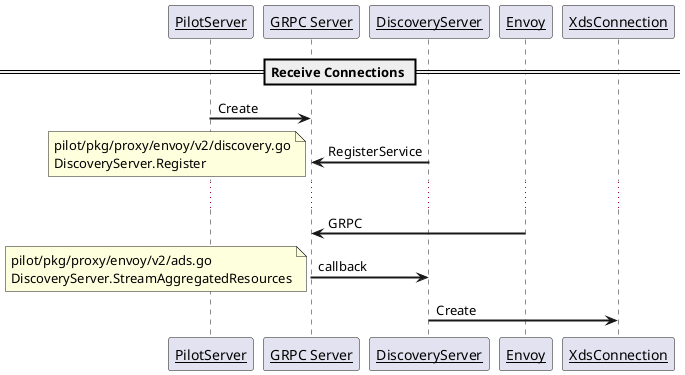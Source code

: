 @startuml pilot-discovery-receive-connection
skinparam sequenceArrowThickness 2
skinparam maxmessagesize 60
skinparam sequenceParticipant underline

== Receive Connections ==

PilotServer -> "GRPC Server": Create
DiscoveryServer -> "GRPC Server": RegisterService
note left
pilot/pkg/proxy/envoy/v2/discovery.go
DiscoveryServer.Register
end note

...

Envoy -> "GRPC Server": GRPC
"GRPC Server" -> DiscoveryServer: callback
note left
pilot/pkg/proxy/envoy/v2/ads.go
DiscoveryServer.StreamAggregatedResources
end note

DiscoveryServer -> XdsConnection: Create
@enduml